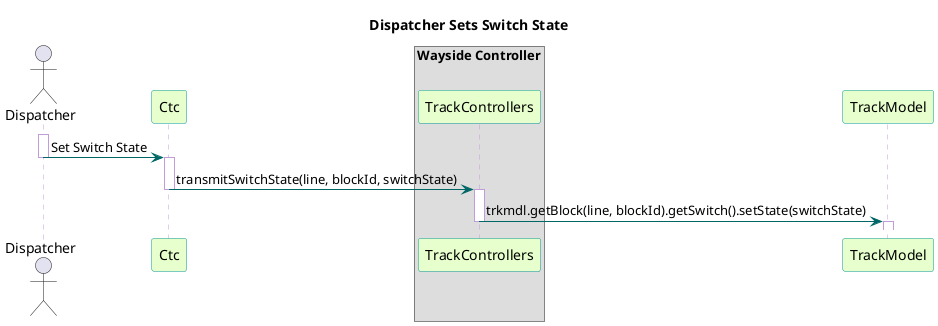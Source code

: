 @startuml

title Dispatcher Sets Switch State

skinparam sequence {
  BackgroundColor transparent
  ParticipantBackgroundColor #e6ffcc
  ParticipantBorderColor 	#049595
  PackageBorderCOlor  #049595
  ArrowColor #006666
  LifeLineBorderColor #c09cd9
}

actor "Dispatcher"
participant Ctc
box "Wayside Controller"
participant TrackControllers
end box
participant TrackModel

activate Dispatcher
Dispatcher -> Ctc : Set Switch State
deactivate Dispatcher

activate Ctc
Ctc -> TrackControllers : transmitSwitchState(line, blockId, switchState)
deactivate Ctc

activate TrackControllers
TrackControllers -> TrackModel : trkmdl.getBlock(line, blockId).getSwitch().setState(switchState)
deactivate TrackControllers

activate TrackModel
deactivate TrackModel


@enduml
